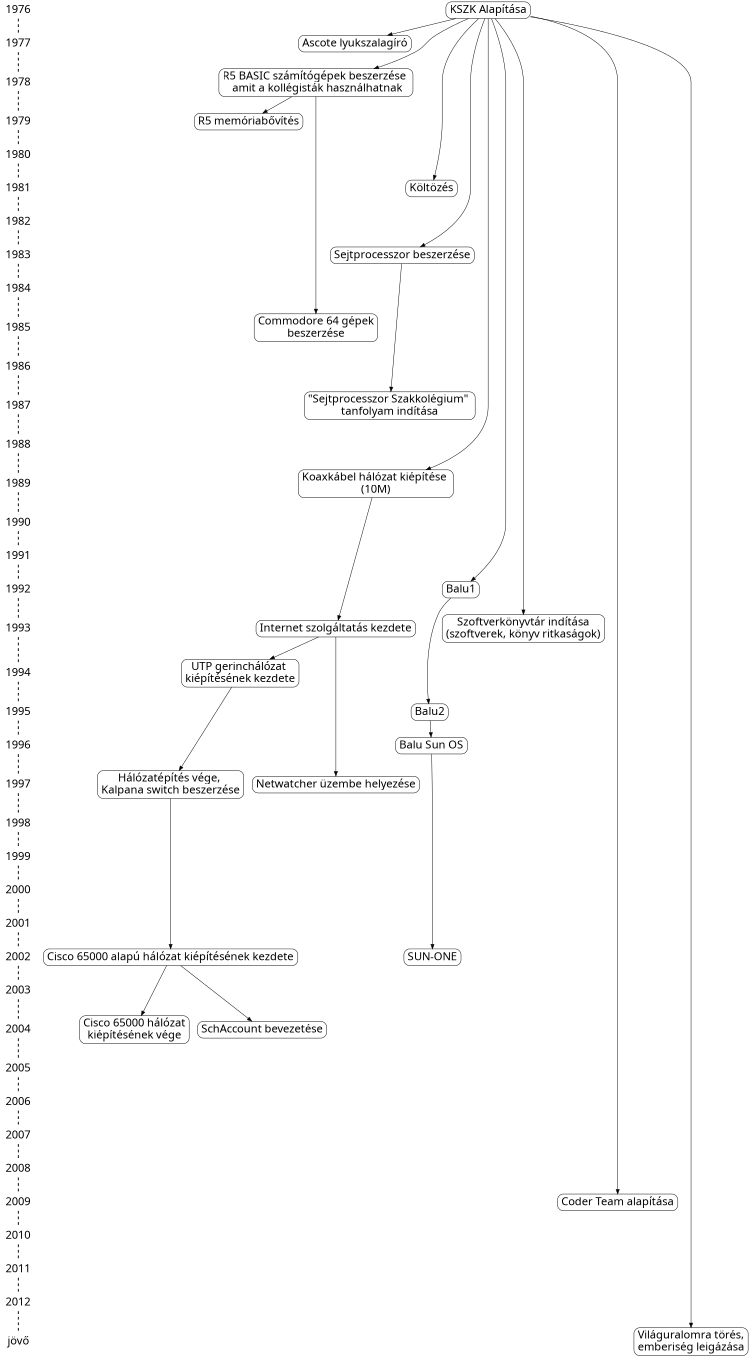 digraph timeline {

	size = "5,40"

	// Évek
//asd
	node [
		fontsize = 24,
		fontname = "CMU Typewriter Text",
		shape = plaintext
	];
	edge [
		//color = "#888888",
		style = dashed,
		penwidth = 2,
		arrowhead = none
	];
	1976 -> 1977 -> 1978 -> 1979 -> 1980 -> 1981;
	1981 -> 1982 -> 1983 -> 1984 -> 1985 -> 1986;
	1986 -> 1987 -> 1988 -> 1989 -> 1990 -> 1991;
	1991 -> 1992 -> 1993 -> 1994 -> 1995 -> 1996;
	1996 -> 1997 -> 1998 -> 1999 -> 2000 -> 2001;
	2001 -> 2002 -> 2003 -> 2004 -> 2005 -> 2006;
	2006 -> 2007 -> 2008 -> 2009 -> 2010 -> 2011;
	2011 -> 2012 -> jövő;

	// Események
	node [
		fontsize = 24,
		fontname = "CMU Typewriter Text",
		shape = box,
		style = rounded
	];
	edge [
		style = solid,
		color = "#000000",
		penwidth = 1,
		arrowhead = normal,
		arrowsize = 1,
	];
	// Események, évek szerint
	{ rank=same; 1976
		KSZKAlapitas [ label = "KSZK Alapítása" ]
	}
	{ rank=same; 1977
		Ascote [ label = "Ascote lyukszalagíró" ]
	}
	{ rank=same; 1978
		R5_BASIC [ label = "R5 BASIC számítógépek beszerzése \n amit a kollégisták használhatnak" ]
	}
	{ rank=same; 1979
		R5_MEM [ label = "R5 memóriabővítés" ]
	}
	{ rank=same; 1980
		//...
	}
	{ rank=same; 1981
		KOLTOZES [ label = "Költözés" ]
	}
	{ rank=same; 1982
		//...
	}
	{ rank=same; 1983
		SEJTPROC [ label = "Sejtprocesszor beszerzése" ]
	}
	{ rank=same; 1984
		//...
	}
	{ rank=same; 1985
		COMMODORE [ label = "Commodore 64 gépek\nbeszerzése" ]
	}
	{ rank=same; 1986
		//...
	}
	{ rank=same; 1987
		SEJTPROC_TANF [ label = "\"Sejtprocesszor Szakkolégium\" \ntanfolyam indítása" ]
	}
	{ rank=same; 1988
		//...
	}
	{ rank=same; 1989
		NET1 [ label = "Koaxkábel hálózat kiépítése \n(10M)" ]
	}
	{ rank=same; 1990
		//...
	}
	{ rank=same; 1991
		//...
	}
	{ rank=same; 1992
		BALU1 [ label = "Balu1" ]
	}
	{ rank=same; 1993
		NET2 [ label = "Internet szolgáltatás kezdete" ]
		KONYVTAR [ label = "Szoftverkönyvtár indítása\n(szoftverek, könyv ritkaságok)" ]
	}
	{ rank=same; 1994
		NET3 [ label = "UTP gerinchálózat \nkiépítésének kezdete" ]
	}
	{ rank=same; 1995
		BALU2 [ label = "Balu2" ]
	}
	{ rank=same; 1996
		BALU3 [ label = "Balu Sun OS" ]
	}
	{ rank=same; 1997
		NET4 [ label = "Hálózatépítés vége, \nKalpana switch beszerzése" ]
		NETWATCHER [ label = "Netwatcher üzembe helyezése" ]
	}
	{ rank=same; 1998
		//...
	}
	{ rank=same; 1999
		//...
	}
	{ rank=same; 2000
		//...
	}
	{ rank=same; 2001
		//...
	}
	{ rank=same; 2002
		BALU4 [ label = "SUN-ONE" ]
		NET5 [ label = "Cisco 65000 alapú hálózat kiépítésének kezdete" ]
	}
	{ rank=same; 2003
		//...
	}
	{ rank=same; 2004
		NET6 [ label = "Cisco 65000 hálózat\nkiépítésének vége" ]
		SCHACC [ label = "SchAccount bevezetése" ]
	}
	{ rank=same; 2005
		//...
	}
	{ rank=same; 2006
		//...
	}
	{ rank=same; 2007
		//...
	}
	{ rank=same; 2008
		//...
	}
	{ rank=same; 2009
		CoderTeam [ label = "Coder Team alapítása" ]
	}
	{ rank=same; 2010
		//...
	}
	{ rank=same; 2011
		//...
	}
	{ rank=same; 2012
		//...
	}
	{ rank=same; jövő
		VILAGURALOM [ label = "Világuralomra törés,\nemberiség leigázása" ]	
	}
	
	// Csoport összekötések
	KSZKAlapitas -> CoderTeam;
	KSZKAlapitas -> R5_BASIC;
	KSZKAlapitas -> SEJTPROC;
	KSZKAlapitas -> NET1;
	KSZKAlapitas -> BALU1;
	KSZKAlapitas -> Ascote;
	KSZKAlapitas -> KOLTOZES;
	KSZKAlapitas -> VILAGURALOM;
	KSZKAlapitas -> KONYVTAR;
	
	R5_BASIC -> R5_MEM;
	R5_BASIC -> COMMODORE;
	SEJTPROC -> SEJTPROC_TANF;
	BALU1 -> BALU2 -> BALU3 -> BALU4;
	NET1 -> NET2 -> NET3 ->NET4 ->NET5 ->NET6;
	NET2 -> NETWATCHER;
	NET5 -> SCHACC;
}
